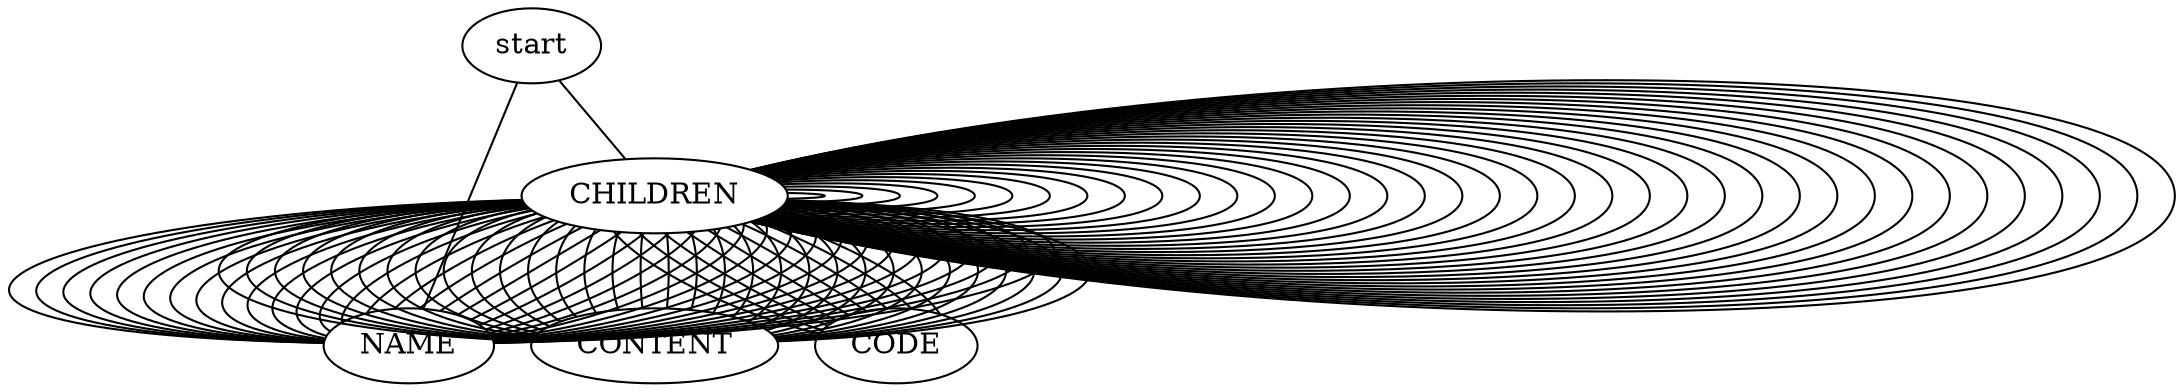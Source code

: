 graph graphname {
start--NAME
start--CHILDREN
CHILDREN--NAME
CHILDREN--CONTENT
CHILDREN--CHILDREN
CHILDREN--NAME
CHILDREN--CONTENT
CHILDREN--CHILDREN
CHILDREN--NAME
CHILDREN--CONTENT
CHILDREN--CODE
CHILDREN--CHILDREN
CHILDREN--NAME
CHILDREN--CONTENT
CHILDREN--CODE
CHILDREN--CHILDREN
CHILDREN--NAME
CHILDREN--CODE
CHILDREN--CHILDREN
CHILDREN--NAME
CHILDREN--CODE
CHILDREN--CHILDREN
CHILDREN--NAME
CHILDREN--CONTENT
CHILDREN--CHILDREN
CHILDREN--NAME
CHILDREN--CONTENT
CHILDREN--CHILDREN
CHILDREN--NAME
CHILDREN--CONTENT
CHILDREN--CHILDREN
CHILDREN--NAME
CHILDREN--CONTENT
CHILDREN--CHILDREN
CHILDREN--NAME
CHILDREN--CONTENT
CHILDREN--CHILDREN
CHILDREN--NAME
CHILDREN--CONTENT
CHILDREN--CHILDREN
CHILDREN--NAME
CHILDREN--CONTENT
CHILDREN--CHILDREN
CHILDREN--NAME
CHILDREN--CONTENT
CHILDREN--CODE
CHILDREN--CHILDREN
CHILDREN--NAME
CHILDREN--CONTENT
CHILDREN--CHILDREN
CHILDREN--NAME
CHILDREN--CONTENT
CHILDREN--CODE
CHILDREN--CHILDREN
CHILDREN--NAME
CHILDREN--CONTENT
CHILDREN--CHILDREN
CHILDREN--NAME
CHILDREN--CONTENT
CHILDREN--CHILDREN
CHILDREN--NAME
CHILDREN--CONTENT
CHILDREN--CHILDREN
CHILDREN--NAME
CHILDREN--CHILDREN
CHILDREN--NAME
CHILDREN--CODE
CHILDREN--CHILDREN
CHILDREN--NAME
CHILDREN--CONTENT
CHILDREN--CHILDREN
CHILDREN--NAME
CHILDREN--CODE
CHILDREN--CHILDREN
CHILDREN--NAME
CHILDREN--CONTENT
CHILDREN--CHILDREN
CHILDREN--NAME
CHILDREN--CONTENT
CHILDREN--CHILDREN
CHILDREN--NAME
CHILDREN--CONTENT
CHILDREN--CHILDREN
CHILDREN--NAME
CHILDREN--CONTENT
CHILDREN--CHILDREN
CHILDREN--NAME
CHILDREN--CONTENT
CHILDREN--CHILDREN
CHILDREN--NAME
CHILDREN--CONTENT
CHILDREN--CHILDREN
CHILDREN--NAME
CHILDREN--CONTENT
CHILDREN--CHILDREN
CHILDREN--NAME
CHILDREN--CONTENT
CHILDREN--CHILDREN
CHILDREN--NAME
CHILDREN--CONTENT
CHILDREN--CHILDREN
CHILDREN--NAME
CHILDREN--CONTENT
CHILDREN--CHILDREN
CHILDREN--NAME
CHILDREN--CONTENT
CHILDREN--CHILDREN
CHILDREN--NAME
CHILDREN--CONTENT
CHILDREN--CODE
CHILDREN--CHILDREN
CHILDREN--NAME
CHILDREN--CONTENT
CHILDREN--CHILDREN
CHILDREN--NAME
CHILDREN--CONTENT
CHILDREN--CHILDREN
}
